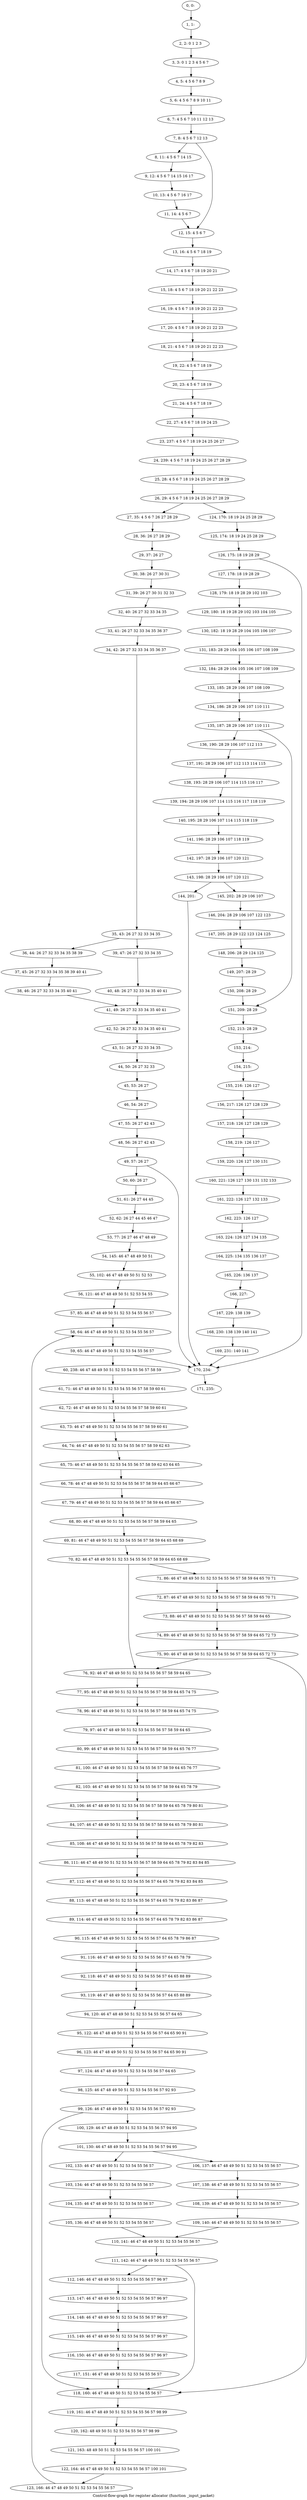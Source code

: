 digraph G {
graph [label="Control-flow-graph for register allocator (function _input_packet)"]
0[label="0, 0: "];
1[label="1, 1: "];
2[label="2, 2: 0 1 2 3 "];
3[label="3, 3: 0 1 2 3 4 5 6 7 "];
4[label="4, 5: 4 5 6 7 8 9 "];
5[label="5, 6: 4 5 6 7 8 9 10 11 "];
6[label="6, 7: 4 5 6 7 10 11 12 13 "];
7[label="7, 8: 4 5 6 7 12 13 "];
8[label="8, 11: 4 5 6 7 14 15 "];
9[label="9, 12: 4 5 6 7 14 15 16 17 "];
10[label="10, 13: 4 5 6 7 16 17 "];
11[label="11, 14: 4 5 6 7 "];
12[label="12, 15: 4 5 6 7 "];
13[label="13, 16: 4 5 6 7 18 19 "];
14[label="14, 17: 4 5 6 7 18 19 20 21 "];
15[label="15, 18: 4 5 6 7 18 19 20 21 22 23 "];
16[label="16, 19: 4 5 6 7 18 19 20 21 22 23 "];
17[label="17, 20: 4 5 6 7 18 19 20 21 22 23 "];
18[label="18, 21: 4 5 6 7 18 19 20 21 22 23 "];
19[label="19, 22: 4 5 6 7 18 19 "];
20[label="20, 23: 4 5 6 7 18 19 "];
21[label="21, 24: 4 5 6 7 18 19 "];
22[label="22, 27: 4 5 6 7 18 19 24 25 "];
23[label="23, 237: 4 5 6 7 18 19 24 25 26 27 "];
24[label="24, 239: 4 5 6 7 18 19 24 25 26 27 28 29 "];
25[label="25, 28: 4 5 6 7 18 19 24 25 26 27 28 29 "];
26[label="26, 29: 4 5 6 7 18 19 24 25 26 27 28 29 "];
27[label="27, 35: 4 5 6 7 26 27 28 29 "];
28[label="28, 36: 26 27 28 29 "];
29[label="29, 37: 26 27 "];
30[label="30, 38: 26 27 30 31 "];
31[label="31, 39: 26 27 30 31 32 33 "];
32[label="32, 40: 26 27 32 33 34 35 "];
33[label="33, 41: 26 27 32 33 34 35 36 37 "];
34[label="34, 42: 26 27 32 33 34 35 36 37 "];
35[label="35, 43: 26 27 32 33 34 35 "];
36[label="36, 44: 26 27 32 33 34 35 38 39 "];
37[label="37, 45: 26 27 32 33 34 35 38 39 40 41 "];
38[label="38, 46: 26 27 32 33 34 35 40 41 "];
39[label="39, 47: 26 27 32 33 34 35 "];
40[label="40, 48: 26 27 32 33 34 35 40 41 "];
41[label="41, 49: 26 27 32 33 34 35 40 41 "];
42[label="42, 52: 26 27 32 33 34 35 40 41 "];
43[label="43, 51: 26 27 32 33 34 35 "];
44[label="44, 50: 26 27 32 33 "];
45[label="45, 53: 26 27 "];
46[label="46, 54: 26 27 "];
47[label="47, 55: 26 27 42 43 "];
48[label="48, 56: 26 27 42 43 "];
49[label="49, 57: 26 27 "];
50[label="50, 60: 26 27 "];
51[label="51, 61: 26 27 44 45 "];
52[label="52, 62: 26 27 44 45 46 47 "];
53[label="53, 77: 26 27 46 47 48 49 "];
54[label="54, 145: 46 47 48 49 50 51 "];
55[label="55, 102: 46 47 48 49 50 51 52 53 "];
56[label="56, 121: 46 47 48 49 50 51 52 53 54 55 "];
57[label="57, 85: 46 47 48 49 50 51 52 53 54 55 56 57 "];
58[label="58, 64: 46 47 48 49 50 51 52 53 54 55 56 57 "];
59[label="59, 65: 46 47 48 49 50 51 52 53 54 55 56 57 "];
60[label="60, 238: 46 47 48 49 50 51 52 53 54 55 56 57 58 59 "];
61[label="61, 71: 46 47 48 49 50 51 52 53 54 55 56 57 58 59 60 61 "];
62[label="62, 72: 46 47 48 49 50 51 52 53 54 55 56 57 58 59 60 61 "];
63[label="63, 73: 46 47 48 49 50 51 52 53 54 55 56 57 58 59 60 61 "];
64[label="64, 74: 46 47 48 49 50 51 52 53 54 55 56 57 58 59 62 63 "];
65[label="65, 75: 46 47 48 49 50 51 52 53 54 55 56 57 58 59 62 63 64 65 "];
66[label="66, 78: 46 47 48 49 50 51 52 53 54 55 56 57 58 59 64 65 66 67 "];
67[label="67, 79: 46 47 48 49 50 51 52 53 54 55 56 57 58 59 64 65 66 67 "];
68[label="68, 80: 46 47 48 49 50 51 52 53 54 55 56 57 58 59 64 65 "];
69[label="69, 81: 46 47 48 49 50 51 52 53 54 55 56 57 58 59 64 65 68 69 "];
70[label="70, 82: 46 47 48 49 50 51 52 53 54 55 56 57 58 59 64 65 68 69 "];
71[label="71, 86: 46 47 48 49 50 51 52 53 54 55 56 57 58 59 64 65 70 71 "];
72[label="72, 87: 46 47 48 49 50 51 52 53 54 55 56 57 58 59 64 65 70 71 "];
73[label="73, 88: 46 47 48 49 50 51 52 53 54 55 56 57 58 59 64 65 "];
74[label="74, 89: 46 47 48 49 50 51 52 53 54 55 56 57 58 59 64 65 72 73 "];
75[label="75, 90: 46 47 48 49 50 51 52 53 54 55 56 57 58 59 64 65 72 73 "];
76[label="76, 92: 46 47 48 49 50 51 52 53 54 55 56 57 58 59 64 65 "];
77[label="77, 95: 46 47 48 49 50 51 52 53 54 55 56 57 58 59 64 65 74 75 "];
78[label="78, 96: 46 47 48 49 50 51 52 53 54 55 56 57 58 59 64 65 74 75 "];
79[label="79, 97: 46 47 48 49 50 51 52 53 54 55 56 57 58 59 64 65 "];
80[label="80, 99: 46 47 48 49 50 51 52 53 54 55 56 57 58 59 64 65 76 77 "];
81[label="81, 100: 46 47 48 49 50 51 52 53 54 55 56 57 58 59 64 65 76 77 "];
82[label="82, 103: 46 47 48 49 50 51 52 53 54 55 56 57 58 59 64 65 78 79 "];
83[label="83, 106: 46 47 48 49 50 51 52 53 54 55 56 57 58 59 64 65 78 79 80 81 "];
84[label="84, 107: 46 47 48 49 50 51 52 53 54 55 56 57 58 59 64 65 78 79 80 81 "];
85[label="85, 108: 46 47 48 49 50 51 52 53 54 55 56 57 58 59 64 65 78 79 82 83 "];
86[label="86, 111: 46 47 48 49 50 51 52 53 54 55 56 57 58 59 64 65 78 79 82 83 84 85 "];
87[label="87, 112: 46 47 48 49 50 51 52 53 54 55 56 57 64 65 78 79 82 83 84 85 "];
88[label="88, 113: 46 47 48 49 50 51 52 53 54 55 56 57 64 65 78 79 82 83 86 87 "];
89[label="89, 114: 46 47 48 49 50 51 52 53 54 55 56 57 64 65 78 79 82 83 86 87 "];
90[label="90, 115: 46 47 48 49 50 51 52 53 54 55 56 57 64 65 78 79 86 87 "];
91[label="91, 116: 46 47 48 49 50 51 52 53 54 55 56 57 64 65 78 79 "];
92[label="92, 118: 46 47 48 49 50 51 52 53 54 55 56 57 64 65 88 89 "];
93[label="93, 119: 46 47 48 49 50 51 52 53 54 55 56 57 64 65 88 89 "];
94[label="94, 120: 46 47 48 49 50 51 52 53 54 55 56 57 64 65 "];
95[label="95, 122: 46 47 48 49 50 51 52 53 54 55 56 57 64 65 90 91 "];
96[label="96, 123: 46 47 48 49 50 51 52 53 54 55 56 57 64 65 90 91 "];
97[label="97, 124: 46 47 48 49 50 51 52 53 54 55 56 57 64 65 "];
98[label="98, 125: 46 47 48 49 50 51 52 53 54 55 56 57 92 93 "];
99[label="99, 126: 46 47 48 49 50 51 52 53 54 55 56 57 92 93 "];
100[label="100, 129: 46 47 48 49 50 51 52 53 54 55 56 57 94 95 "];
101[label="101, 130: 46 47 48 49 50 51 52 53 54 55 56 57 94 95 "];
102[label="102, 133: 46 47 48 49 50 51 52 53 54 55 56 57 "];
103[label="103, 134: 46 47 48 49 50 51 52 53 54 55 56 57 "];
104[label="104, 135: 46 47 48 49 50 51 52 53 54 55 56 57 "];
105[label="105, 136: 46 47 48 49 50 51 52 53 54 55 56 57 "];
106[label="106, 137: 46 47 48 49 50 51 52 53 54 55 56 57 "];
107[label="107, 138: 46 47 48 49 50 51 52 53 54 55 56 57 "];
108[label="108, 139: 46 47 48 49 50 51 52 53 54 55 56 57 "];
109[label="109, 140: 46 47 48 49 50 51 52 53 54 55 56 57 "];
110[label="110, 141: 46 47 48 49 50 51 52 53 54 55 56 57 "];
111[label="111, 142: 46 47 48 49 50 51 52 53 54 55 56 57 "];
112[label="112, 146: 46 47 48 49 50 51 52 53 54 55 56 57 96 97 "];
113[label="113, 147: 46 47 48 49 50 51 52 53 54 55 56 57 96 97 "];
114[label="114, 148: 46 47 48 49 50 51 52 53 54 55 56 57 96 97 "];
115[label="115, 149: 46 47 48 49 50 51 52 53 54 55 56 57 96 97 "];
116[label="116, 150: 46 47 48 49 50 51 52 53 54 55 56 57 96 97 "];
117[label="117, 151: 46 47 48 49 50 51 52 53 54 55 56 57 "];
118[label="118, 160: 46 47 48 49 50 51 52 53 54 55 56 57 "];
119[label="119, 161: 46 47 48 49 50 51 52 53 54 55 56 57 98 99 "];
120[label="120, 162: 48 49 50 51 52 53 54 55 56 57 98 99 "];
121[label="121, 163: 48 49 50 51 52 53 54 55 56 57 100 101 "];
122[label="122, 164: 46 47 48 49 50 51 52 53 54 55 56 57 100 101 "];
123[label="123, 166: 46 47 48 49 50 51 52 53 54 55 56 57 "];
124[label="124, 170: 18 19 24 25 28 29 "];
125[label="125, 174: 18 19 24 25 28 29 "];
126[label="126, 175: 18 19 28 29 "];
127[label="127, 178: 18 19 28 29 "];
128[label="128, 179: 18 19 28 29 102 103 "];
129[label="129, 180: 18 19 28 29 102 103 104 105 "];
130[label="130, 182: 18 19 28 29 104 105 106 107 "];
131[label="131, 183: 28 29 104 105 106 107 108 109 "];
132[label="132, 184: 28 29 104 105 106 107 108 109 "];
133[label="133, 185: 28 29 106 107 108 109 "];
134[label="134, 186: 28 29 106 107 110 111 "];
135[label="135, 187: 28 29 106 107 110 111 "];
136[label="136, 190: 28 29 106 107 112 113 "];
137[label="137, 191: 28 29 106 107 112 113 114 115 "];
138[label="138, 193: 28 29 106 107 114 115 116 117 "];
139[label="139, 194: 28 29 106 107 114 115 116 117 118 119 "];
140[label="140, 195: 28 29 106 107 114 115 118 119 "];
141[label="141, 196: 28 29 106 107 118 119 "];
142[label="142, 197: 28 29 106 107 120 121 "];
143[label="143, 198: 28 29 106 107 120 121 "];
144[label="144, 201: "];
145[label="145, 202: 28 29 106 107 "];
146[label="146, 204: 28 29 106 107 122 123 "];
147[label="147, 205: 28 29 122 123 124 125 "];
148[label="148, 206: 28 29 124 125 "];
149[label="149, 207: 28 29 "];
150[label="150, 208: 28 29 "];
151[label="151, 209: 28 29 "];
152[label="152, 213: 28 29 "];
153[label="153, 214: "];
154[label="154, 215: "];
155[label="155, 216: 126 127 "];
156[label="156, 217: 126 127 128 129 "];
157[label="157, 218: 126 127 128 129 "];
158[label="158, 219: 126 127 "];
159[label="159, 220: 126 127 130 131 "];
160[label="160, 221: 126 127 130 131 132 133 "];
161[label="161, 222: 126 127 132 133 "];
162[label="162, 223: 126 127 "];
163[label="163, 224: 126 127 134 135 "];
164[label="164, 225: 134 135 136 137 "];
165[label="165, 226: 136 137 "];
166[label="166, 227: "];
167[label="167, 229: 138 139 "];
168[label="168, 230: 138 139 140 141 "];
169[label="169, 231: 140 141 "];
170[label="170, 234: "];
171[label="171, 235: "];
0->1 ;
1->2 ;
2->3 ;
3->4 ;
4->5 ;
5->6 ;
6->7 ;
7->8 ;
7->12 ;
8->9 ;
9->10 ;
10->11 ;
11->12 ;
12->13 ;
13->14 ;
14->15 ;
15->16 ;
16->17 ;
17->18 ;
18->19 ;
19->20 ;
20->21 ;
21->22 ;
22->23 ;
23->24 ;
24->25 ;
25->26 ;
26->27 ;
26->124 ;
27->28 ;
28->29 ;
29->30 ;
30->31 ;
31->32 ;
32->33 ;
33->34 ;
34->35 ;
35->36 ;
35->39 ;
36->37 ;
37->38 ;
38->41 ;
39->40 ;
40->41 ;
41->42 ;
42->43 ;
43->44 ;
44->45 ;
45->46 ;
46->47 ;
47->48 ;
48->49 ;
49->50 ;
49->170 ;
50->51 ;
51->52 ;
52->53 ;
53->54 ;
54->55 ;
55->56 ;
56->57 ;
57->58 ;
58->59 ;
59->60 ;
59->170 ;
60->61 ;
61->62 ;
62->63 ;
63->64 ;
64->65 ;
65->66 ;
66->67 ;
67->68 ;
68->69 ;
69->70 ;
70->71 ;
70->76 ;
71->72 ;
72->73 ;
73->74 ;
74->75 ;
75->76 ;
75->118 ;
76->77 ;
77->78 ;
78->79 ;
79->80 ;
80->81 ;
81->82 ;
82->83 ;
83->84 ;
84->85 ;
85->86 ;
86->87 ;
87->88 ;
88->89 ;
89->90 ;
90->91 ;
91->92 ;
92->93 ;
93->94 ;
94->95 ;
95->96 ;
96->97 ;
97->98 ;
98->99 ;
99->100 ;
99->118 ;
100->101 ;
101->102 ;
101->106 ;
102->103 ;
103->104 ;
104->105 ;
105->110 ;
106->107 ;
107->108 ;
108->109 ;
109->110 ;
110->111 ;
111->112 ;
111->118 ;
112->113 ;
113->114 ;
114->115 ;
115->116 ;
116->117 ;
117->118 ;
118->119 ;
119->120 ;
120->121 ;
121->122 ;
122->123 ;
123->58 ;
124->125 ;
125->126 ;
126->127 ;
126->170 ;
127->128 ;
128->129 ;
129->130 ;
130->131 ;
131->132 ;
132->133 ;
133->134 ;
134->135 ;
135->136 ;
135->151 ;
136->137 ;
137->138 ;
138->139 ;
139->140 ;
140->141 ;
141->142 ;
142->143 ;
143->144 ;
143->145 ;
144->170 ;
145->146 ;
146->147 ;
147->148 ;
148->149 ;
149->150 ;
150->151 ;
151->152 ;
152->153 ;
153->154 ;
154->155 ;
155->156 ;
156->157 ;
157->158 ;
158->159 ;
159->160 ;
160->161 ;
161->162 ;
162->163 ;
163->164 ;
164->165 ;
165->166 ;
166->167 ;
167->168 ;
168->169 ;
169->170 ;
170->171 ;
}
